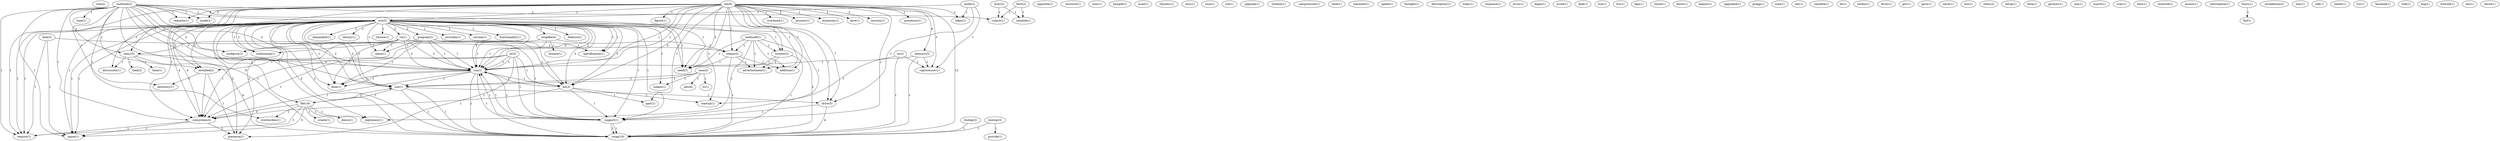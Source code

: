 digraph G {
  com [ label="com(2)" ];
  disk [ label="disk(3)" ];
  seems [ label="seems(2)" ];
  require [ label="require(1)" ];
  space [ label="space(1)" ];
  appstate [ label="appstate(1)" ];
  resource [ label="resource(1)" ];
  win [ label="win(8)" ];
  demanded [ label="demanded(1)" ];
  library [ label="library(1)" ];
  swapfile [ label="swapfile(4)" ];
  use [ label="use(1)" ];
  choose [ label="choose(1)" ];
  file [ label="file(19)" ];
  support [ label="support(1)" ];
  provides [ label="provides(1)" ];
  version [ label="version(1)" ];
  functionality [ label="functionality(1)" ];
  ve [ label="ve(1)" ];
  system [ label="system(2)" ];
  program [ label="program(2)" ];
  feature [ label="feature(2)" ];
  makes [ label="makes(1)" ];
  drive [ label="drive(5)" ];
  came [ label="came(1)" ];
  run [ label="run(1)" ];
  installed [ label="installed(2)" ];
  bit [ label="bit(3)" ];
  specification [ label="specification(1)" ];
  subsystem [ label="subsystem(4)" ];
  use [ label="use(1)" ];
  support [ label="support(1)" ];
  presence [ label="presence(1)" ];
  conforming [ label="conforming(1)" ];
  run [ label="run(1)" ];
  swap [ label="swap(19)" ];
  need [ label="need(2)" ];
  date [ label="date(1)" ];
  uses [ label="uses(1)" ];
  hample [ label="hample(1)" ];
  avail [ label="avail(1)" ];
  rhynetc [ label="rhynetc(1)" ];
  cmu [ label="cmu(1)" ];
  umn [ label="umn(1)" ];
  scd [ label="scd(1)" ];
  upgrade [ label="upgrade(1)" ];
  remain [ label="remain(1)" ];
  student [ label="student(1)" ];
  compression [ label="compression(1)" ];
  intel [ label="intel(1)" ];
  comment [ label="comment(1)" ];
  case [ label="case(2)" ];
  edu [ label="edu(6)" ];
  tc [ label="tc(1)" ];
  speed [ label="speed(1)" ];
  thought [ label="thought(1)" ];
  description [ label="description(1)" ];
  looks [ label="looks(1)" ];
  response [ label="response(1)" ];
  error [ label="error(1)" ];
  digex [ label="digex(1)" ];
  avoid [ label="avoid(1)" ];
  legitimacy [ label="legitimacy(1)" ];
  create [ label="create(1)" ];
  doesn [ label="doesn(1)" ];
  overburden [ label="overburden(1)" ];
  math [ label="math(2)" ];
  win [ label="win(3)" ];
  takes [ label="takes(1)" ];
  coprocessor [ label="coprocessor(1)" ];
  dale [ label="dale(1)" ];
  tyler [ label="tyler(2)" ];
  culprit [ label="culprit(1)" ];
  satalink [ label="satalink(1)" ];
  bert [ label="bert(2)" ];
  mathsoft [ label="mathsoft(1)" ];
  addition [ label="addition(1)" ];
  advertisement [ label="advertisement(1)" ];
  ece [ label="ece(1)" ];
  mb [ label="mb(8)" ];
  overhead [ label="overhead(1)" ];
  process [ label="process(1)" ];
  minimum [ label="minimum(1)" ];
  requires [ label="requires(1)" ];
  give [ label="give(1)" ];
  mode [ label="mode(1)" ];
  session [ label="session(1)" ];
  part [ label="part(1)" ];
  processor [ label="processor(1)" ];
  memory [ label="memory(3)" ];
  ram [ label="ram(10)" ];
  figure [ label="figure(1)" ];
  startup [ label="startup(1)" ];
  discussion [ label="discussion(1)" ];
  fsu [ label="fsu(1)" ];
  configure [ label="configure(1)" ];
  bgu [ label="bgu(1)" ];
  nt [ label="nt(2)" ];
  rhyne [ label="rhyne(1)" ];
  know [ label="know(1)" ];
  baeyer [ label="baeyer(1)" ];
  upgraded [ label="upgraded(1)" ];
  gregg [ label="gregg(1)" ];
  mail [ label="mail(1)" ];
  mathcad [ label="mathcad(11)" ];
  type [ label="type(1)" ];
  directory [ label="directory(1)" ];
  net [ label="net(1)" ];
  ramdisk [ label="ramdisk(1)" ];
  dx [ label="dx(1)" ];
  zardoz [ label="zardoz(1)" ];
  fever [ label="fever(1)" ];
  gov [ label="gov(1)" ];
  bootup [ label="bootup(3)" ];
  provide [ label="provide(1)" ];
  gave [ label="gave(1)" ];
  catch [ label="catch(1)" ];
  ecn [ label="ecn(1)" ];
  chem [ label="chem(2)" ];
  bishop [ label="bishop(2)" ];
  setup [ label="setup(1)" ];
  sx [ label="sx(2)" ];
  beta [ label="beta(1)" ];
  permits [ label="permits(1)" ];
  uxa [ label="uxa(1)" ];
  march [ label="march(1)" ];
  ucar [ label="ucar(1)" ];
  mhz [ label="mhz(1)" ];
  received [ label="received(1)" ];
  load [ label="load(2)" ];
  time [ label="time(1)" ];
  access [ label="access(1)" ];
  information [ label="information(1)" ];
  fuess [ label="fuess(1)" ];
  llnl [ label="llnl(1)" ];
  installation [ label="installation(3)" ];
  way [ label="way(1)" ];
  sdk [ label="sdk(1)" ];
  needs [ label="needs(1)" ];
  try [ label="try(1)" ];
  baseball [ label="baseball(1)" ];
  told [ label="told(1)" ];
  hog [ label="hog(1)" ];
  freecell [ label="freecell(1)" ];
  see [ label="see(1)" ];
  david [ label="david(1)" ];
  mathcad [ label="mathcad(2)" ];
  disk -> seems [ label="1" ];
  disk -> require [ label="1" ];
  disk -> space [ label="1" ];
  win -> demanded [ label="2" ];
  win -> library [ label="1" ];
  win -> swapfile [ label="2" ];
  win -> use [ label="2" ];
  win -> choose [ label="1" ];
  win -> file [ label="2" ];
  win -> support [ label="1" ];
  win -> provides [ label="1" ];
  win -> version [ label="1" ];
  win -> functionality [ label="1" ];
  win -> ve [ label="2" ];
  win -> system [ label="1" ];
  win -> program [ label="2" ];
  win -> feature [ label="1" ];
  win -> makes [ label="1" ];
  win -> drive [ label="1" ];
  win -> came [ label="1" ];
  win -> run [ label="2" ];
  win -> installed [ label="2" ];
  win -> bit [ label="2" ];
  win -> specification [ label="1" ];
  win -> subsystem [ label="4" ];
  win -> require [ label="1" ];
  win -> use [ label="2" ];
  win -> support [ label="1" ];
  win -> space [ label="1" ];
  win -> presence [ label="2" ];
  win -> conforming [ label="1" ];
  win -> run [ label="2" ];
  win -> swap [ label="2" ];
  win -> need [ label="1" ];
  win -> date [ label="1" ];
  swapfile -> remain [ label="1" ];
  swapfile -> seems [ label="1" ];
  swapfile -> run [ label="1" ];
  swapfile -> run [ label="1" ];
  case -> use [ label="1" ];
  case -> makes [ label="1" ];
  case -> edu [ label="1" ];
  case -> tc [ label="1" ];
  case -> use [ label="1" ];
  use -> file [ label="1" ];
  use -> drive [ label="1" ];
  use -> swap [ label="1" ];
  file -> subsystem [ label="3" ];
  file -> require [ label="3" ];
  file -> use [ label="2" ];
  file -> legitimacy [ label="1" ];
  file -> create [ label="1" ];
  file -> doesn [ label="1" ];
  file -> space [ label="3" ];
  file -> overburden [ label="1" ];
  support -> run [ label="1" ];
  support -> run [ label="1" ];
  support -> swap [ label="1" ];
  math -> drive [ label="1" ];
  math -> win [ label="1" ];
  math -> takes [ label="1" ];
  math -> coprocessor [ label="1" ];
  tyler -> culprit [ label="1" ];
  tyler -> satalink [ label="1" ];
  bert -> culprit [ label="1" ];
  bert -> satalink [ label="1" ];
  mathsoft -> system [ label="1" ];
  mathsoft -> seems [ label="1" ];
  mathsoft -> addition [ label="1" ];
  mathsoft -> legitimacy [ label="1" ];
  mathsoft -> advertisement [ label="1" ];
  mathsoft -> swap [ label="2" ];
  mathsoft -> need [ label="1" ];
  mb -> overhead [ label="1" ];
  mb -> system [ label="1" ];
  mb -> process [ label="2" ];
  mb -> minimum [ label="1" ];
  mb -> drive [ label="7" ];
  mb -> seems [ label="1" ];
  mb -> run [ label="1" ];
  mb -> requires [ label="4" ];
  mb -> addition [ label="1" ];
  mb -> win [ label="1" ];
  mb -> give [ label="1" ];
  mb -> mode [ label="3" ];
  mb -> session [ label="2" ];
  mb -> bit [ label="2" ];
  mb -> subsystem [ label="1" ];
  mb -> part [ label="2" ];
  mb -> require [ label="1" ];
  mb -> processor [ label="1" ];
  mb -> takes [ label="1" ];
  mb -> memory [ label="6" ];
  mb -> support [ label="1" ];
  mb -> space [ label="1" ];
  mb -> ram [ label="1" ];
  mb -> figure [ label="1" ];
  mb -> startup [ label="2" ];
  mb -> discussion [ label="1" ];
  mb -> coprocessor [ label="3" ];
  mb -> advertisement [ label="1" ];
  mb -> run [ label="1" ];
  mb -> swap [ label="12" ];
  mb -> need [ label="2" ];
  ve -> came [ label="1" ];
  ve -> run [ label="2" ];
  ve -> bit [ label="2" ];
  ve -> subsystem [ label="1" ];
  ve -> support [ label="1" ];
  ve -> configure [ label="1" ];
  ve -> ram [ label="1" ];
  ve -> run [ label="2" ];
  ve -> date [ label="1" ];
  nt -> run [ label="1" ];
  nt -> installed [ label="1" ];
  nt -> bit [ label="1" ];
  nt -> subsystem [ label="1" ];
  nt -> support [ label="1" ];
  nt -> presence [ label="1" ];
  nt -> run [ label="1" ];
  system -> advertisement [ label="1" ];
  system -> swap [ label="1" ];
  system -> need [ label="1" ];
  program -> came [ label="1" ];
  program -> run [ label="1" ];
  program -> bit [ label="1" ];
  program -> specification [ label="1" ];
  program -> subsystem [ label="1" ];
  program -> conforming [ label="1" ];
  program -> run [ label="1" ];
  program -> date [ label="1" ];
  drive -> support [ label="1" ];
  drive -> swap [ label="4" ];
  seems -> addition [ label="1" ];
  seems -> advertisement [ label="1" ];
  seems -> swap [ label="1" ];
  seems -> need [ label="1" ];
  mathcad -> run [ label="2" ];
  mathcad -> requires [ label="1" ];
  mathcad -> win [ label="1" ];
  mathcad -> culprit [ label="1" ];
  mathcad -> installed [ label="1" ];
  mathcad -> mode [ label="1" ];
  mathcad -> subsystem [ label="1" ];
  mathcad -> require [ label="1" ];
  mathcad -> use [ label="3" ];
  mathcad -> legitimacy [ label="1" ];
  mathcad -> configure [ label="1" ];
  mathcad -> space [ label="1" ];
  mathcad -> ram [ label="2" ];
  mathcad -> overburden [ label="1" ];
  mathcad -> type [ label="1" ];
  mathcad -> run [ label="2" ];
  mathcad -> swap [ label="9" ];
  mathcad -> directory [ label="1" ];
  mathcad -> need [ label="1" ];
  run -> bit [ label="1" ];
  run -> subsystem [ label="1" ];
  run -> use [ label="1" ];
  run -> swap [ label="1" ];
  run -> date [ label="1" ];
  win -> installed [ label="2" ];
  win -> bit [ label="2" ];
  win -> specification [ label="1" ];
  win -> subsystem [ label="4" ];
  win -> require [ label="1" ];
  win -> use [ label="2" ];
  win -> support [ label="1" ];
  win -> space [ label="1" ];
  win -> presence [ label="2" ];
  win -> conforming [ label="1" ];
  win -> run [ label="2" ];
  win -> swap [ label="2" ];
  win -> need [ label="1" ];
  win -> date [ label="1" ];
  installed -> subsystem [ label="1" ];
  installed -> presence [ label="1" ];
  installed -> directory [ label="1" ];
  bit -> subsystem [ label="1" ];
  bit -> part [ label="1" ];
  bit -> support [ label="1" ];
  bit -> startup [ label="1" ];
  bit -> run [ label="1" ];
  bootup -> provide [ label="1" ];
  bootup -> swap [ label="1" ];
  subsystem -> require [ label="1" ];
  subsystem -> space [ label="1" ];
  subsystem -> presence [ label="2" ];
  bishop -> swap [ label="1" ];
  use -> swap [ label="1" ];
  memory -> startup [ label="1" ];
  memory -> coprocessor [ label="1" ];
  memory -> swap [ label="1" ];
  sx -> coprocessor [ label="1" ];
  sx -> run [ label="1" ];
  sx -> swap [ label="1" ];
  support -> run [ label="1" ];
  support -> swap [ label="1" ];
  ram -> load [ label="1" ];
  ram -> discussion [ label="1" ];
  ram -> run [ label="1" ];
  ram -> time [ label="1" ];
  ram -> swap [ label="6" ];
  fuess -> llnl [ label="1" ];
  run -> swap [ label="1" ];
  run -> date [ label="1" ];
}
